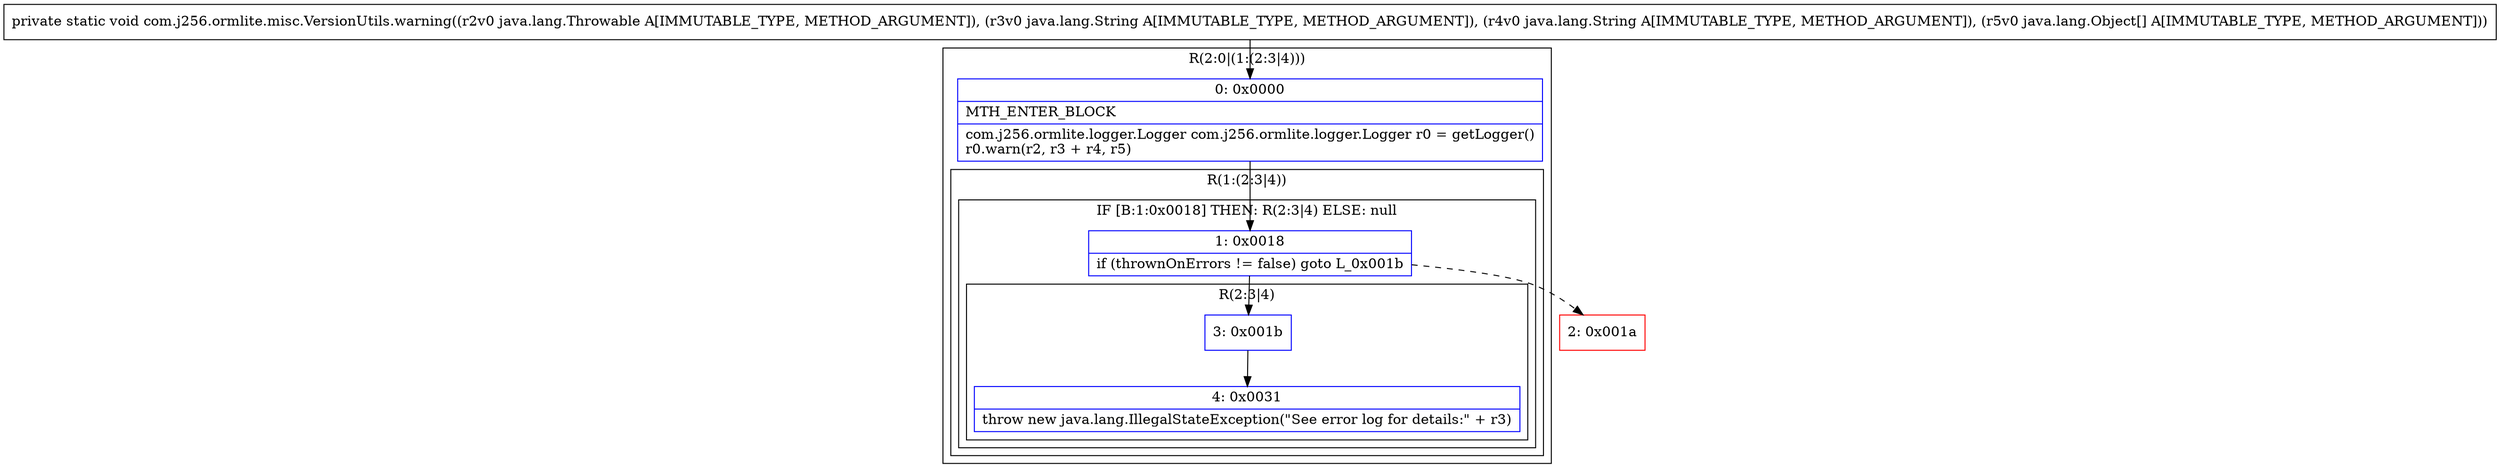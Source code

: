 digraph "CFG forcom.j256.ormlite.misc.VersionUtils.warning(Ljava\/lang\/Throwable;Ljava\/lang\/String;Ljava\/lang\/String;[Ljava\/lang\/Object;)V" {
subgraph cluster_Region_1467065079 {
label = "R(2:0|(1:(2:3|4)))";
node [shape=record,color=blue];
Node_0 [shape=record,label="{0\:\ 0x0000|MTH_ENTER_BLOCK\l|com.j256.ormlite.logger.Logger com.j256.ormlite.logger.Logger r0 = getLogger()\lr0.warn(r2, r3 + r4, r5)\l}"];
subgraph cluster_Region_1038616498 {
label = "R(1:(2:3|4))";
node [shape=record,color=blue];
subgraph cluster_IfRegion_562170255 {
label = "IF [B:1:0x0018] THEN: R(2:3|4) ELSE: null";
node [shape=record,color=blue];
Node_1 [shape=record,label="{1\:\ 0x0018|if (thrownOnErrors != false) goto L_0x001b\l}"];
subgraph cluster_Region_2004353431 {
label = "R(2:3|4)";
node [shape=record,color=blue];
Node_3 [shape=record,label="{3\:\ 0x001b}"];
Node_4 [shape=record,label="{4\:\ 0x0031|throw new java.lang.IllegalStateException(\"See error log for details:\" + r3)\l}"];
}
}
}
}
Node_2 [shape=record,color=red,label="{2\:\ 0x001a}"];
MethodNode[shape=record,label="{private static void com.j256.ormlite.misc.VersionUtils.warning((r2v0 java.lang.Throwable A[IMMUTABLE_TYPE, METHOD_ARGUMENT]), (r3v0 java.lang.String A[IMMUTABLE_TYPE, METHOD_ARGUMENT]), (r4v0 java.lang.String A[IMMUTABLE_TYPE, METHOD_ARGUMENT]), (r5v0 java.lang.Object[] A[IMMUTABLE_TYPE, METHOD_ARGUMENT])) }"];
MethodNode -> Node_0;
Node_0 -> Node_1;
Node_1 -> Node_2[style=dashed];
Node_1 -> Node_3;
Node_3 -> Node_4;
}

